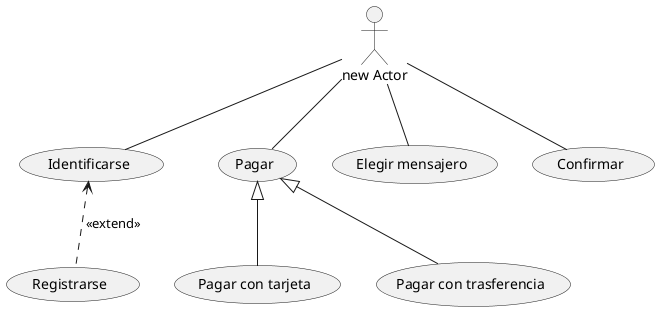 @startuml

:new Actor:

(Identificarse)
(Pagar)
(Elegir mensajero)
(Confirmar)
(Registrarse)
(Pagar con tarjeta)
(Pagar con trasferencia)

:new Actor: -- (Identificarse)
:new Actor: -- (Pagar)
:new Actor: -- (Elegir mensajero)
:new Actor: -- (Confirmar)

(Identificarse) <.. (Registrarse) : <<extend>>
(Pagar) <|-- (Pagar con tarjeta)
(Pagar) <|-- (Pagar con trasferencia)


@enduml